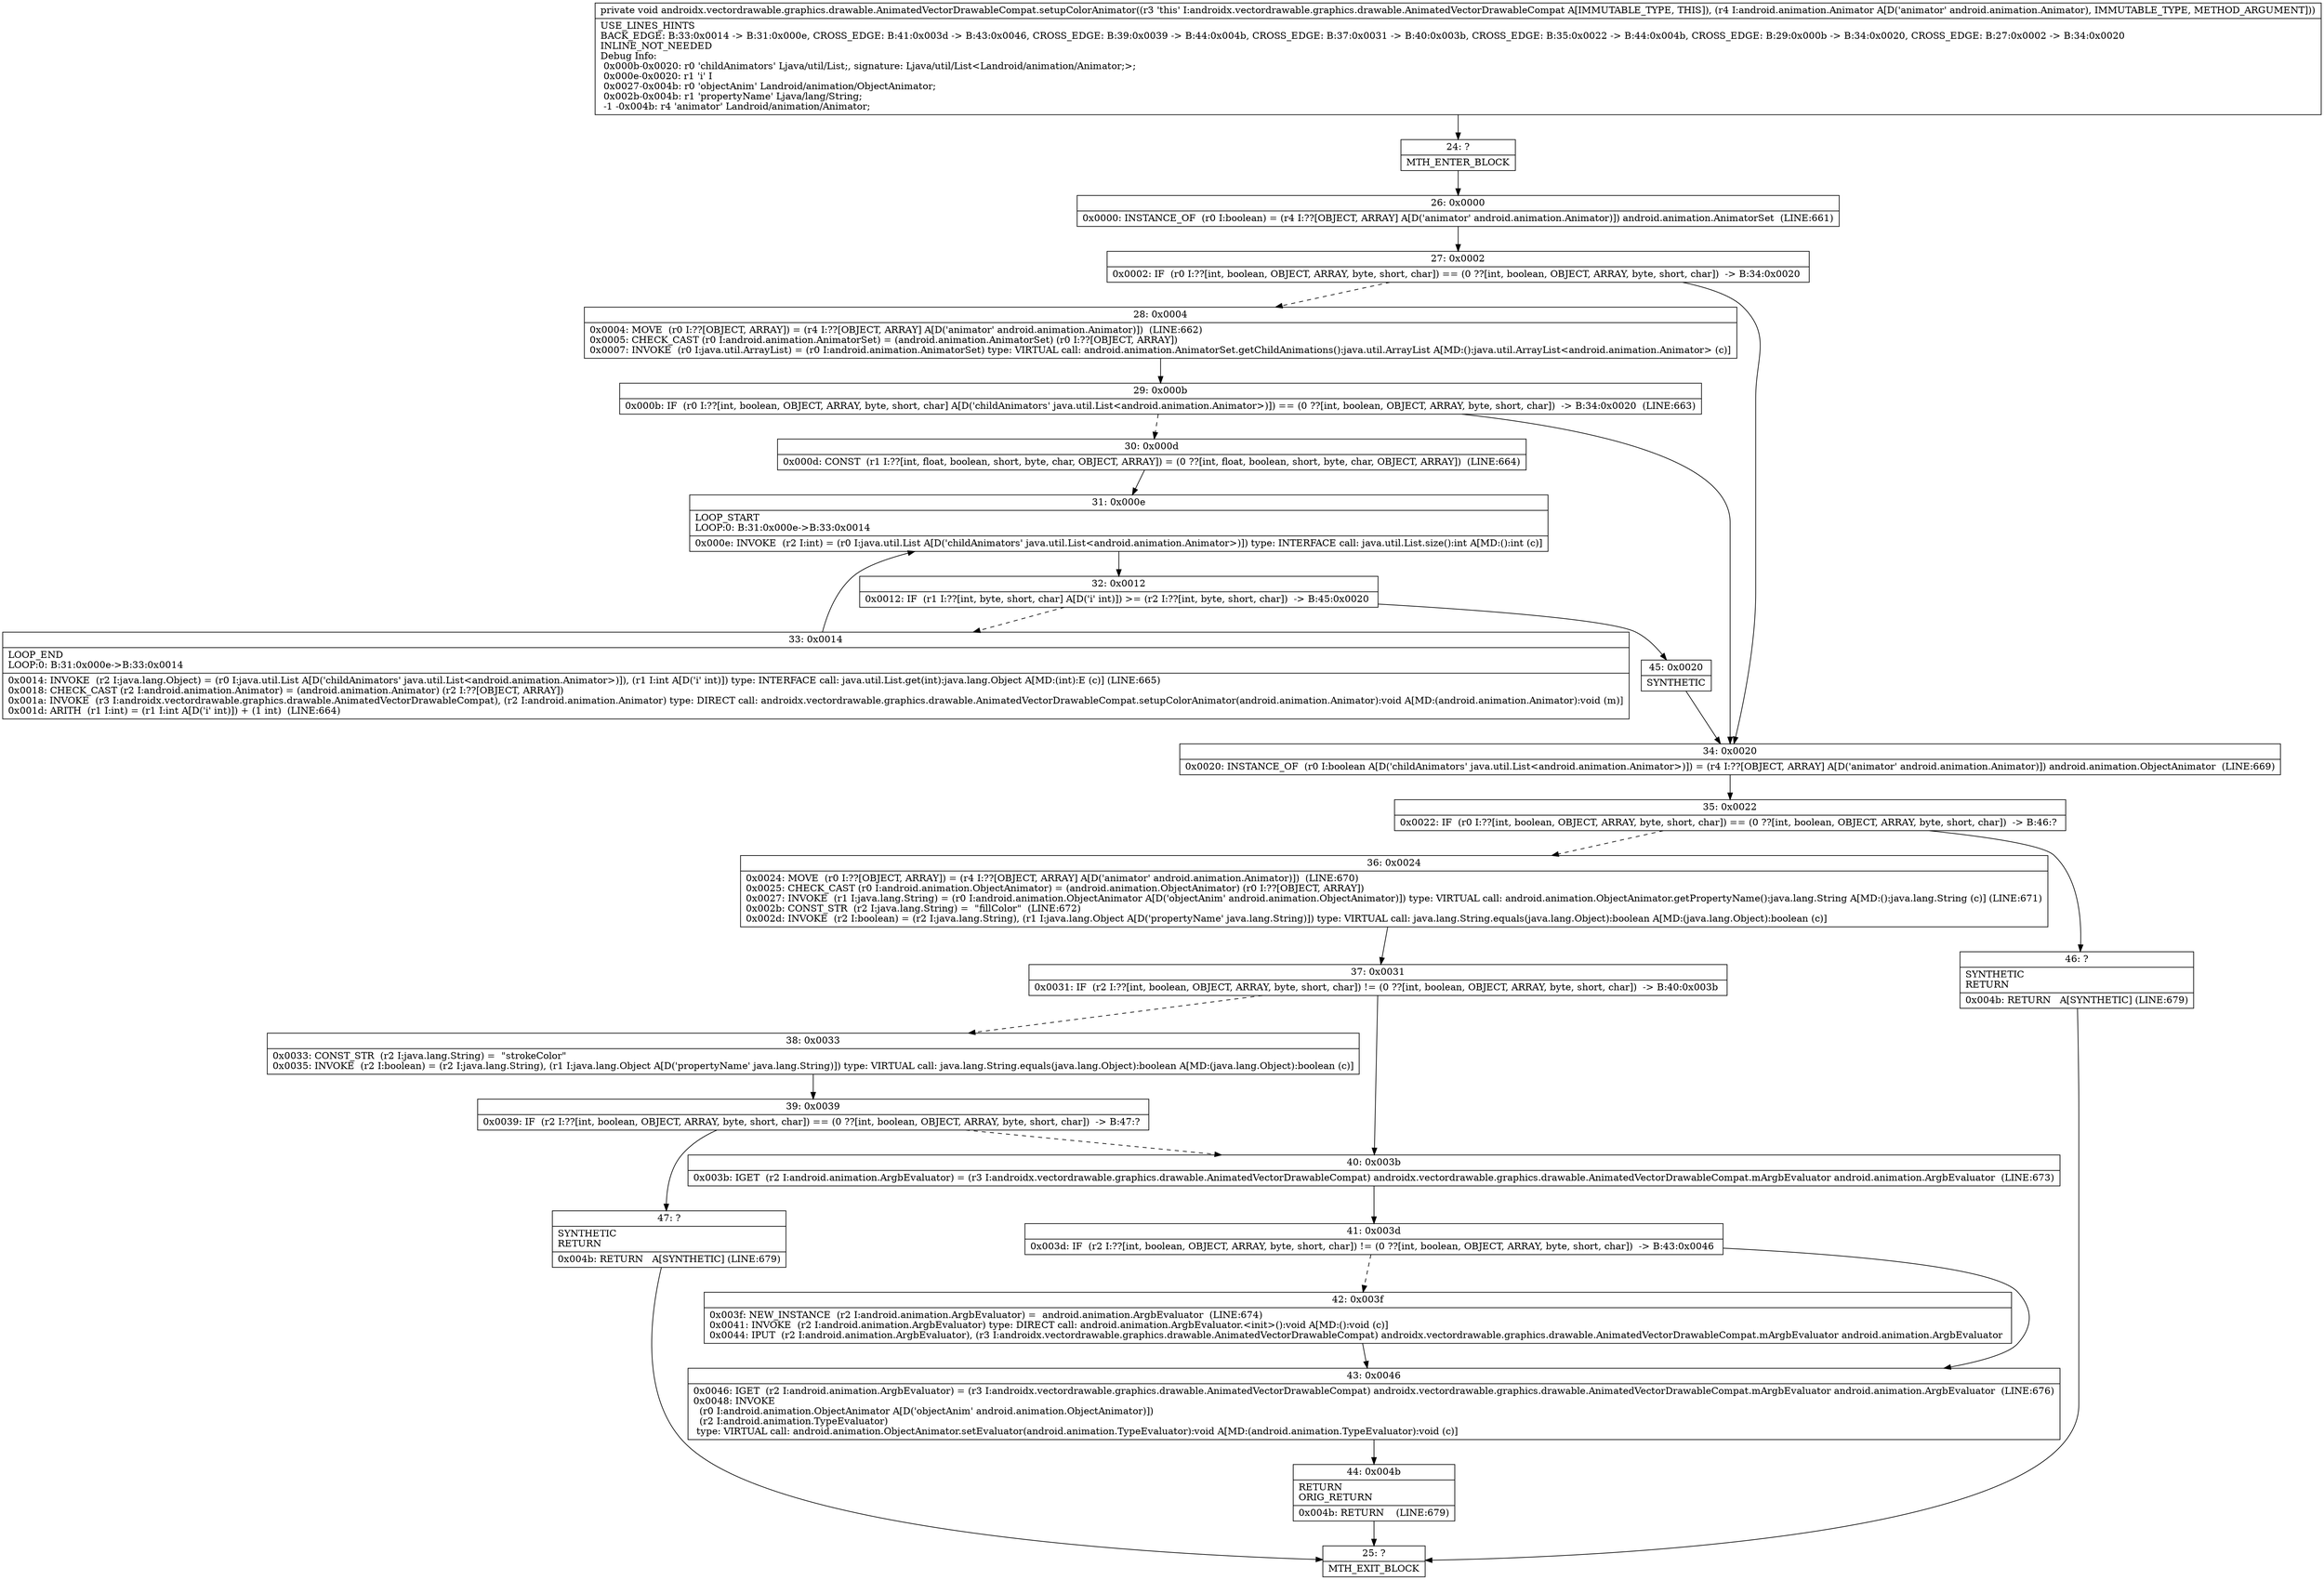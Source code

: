 digraph "CFG forandroidx.vectordrawable.graphics.drawable.AnimatedVectorDrawableCompat.setupColorAnimator(Landroid\/animation\/Animator;)V" {
Node_24 [shape=record,label="{24\:\ ?|MTH_ENTER_BLOCK\l}"];
Node_26 [shape=record,label="{26\:\ 0x0000|0x0000: INSTANCE_OF  (r0 I:boolean) = (r4 I:??[OBJECT, ARRAY] A[D('animator' android.animation.Animator)]) android.animation.AnimatorSet  (LINE:661)\l}"];
Node_27 [shape=record,label="{27\:\ 0x0002|0x0002: IF  (r0 I:??[int, boolean, OBJECT, ARRAY, byte, short, char]) == (0 ??[int, boolean, OBJECT, ARRAY, byte, short, char])  \-\> B:34:0x0020 \l}"];
Node_28 [shape=record,label="{28\:\ 0x0004|0x0004: MOVE  (r0 I:??[OBJECT, ARRAY]) = (r4 I:??[OBJECT, ARRAY] A[D('animator' android.animation.Animator)])  (LINE:662)\l0x0005: CHECK_CAST (r0 I:android.animation.AnimatorSet) = (android.animation.AnimatorSet) (r0 I:??[OBJECT, ARRAY]) \l0x0007: INVOKE  (r0 I:java.util.ArrayList) = (r0 I:android.animation.AnimatorSet) type: VIRTUAL call: android.animation.AnimatorSet.getChildAnimations():java.util.ArrayList A[MD:():java.util.ArrayList\<android.animation.Animator\> (c)]\l}"];
Node_29 [shape=record,label="{29\:\ 0x000b|0x000b: IF  (r0 I:??[int, boolean, OBJECT, ARRAY, byte, short, char] A[D('childAnimators' java.util.List\<android.animation.Animator\>)]) == (0 ??[int, boolean, OBJECT, ARRAY, byte, short, char])  \-\> B:34:0x0020  (LINE:663)\l}"];
Node_30 [shape=record,label="{30\:\ 0x000d|0x000d: CONST  (r1 I:??[int, float, boolean, short, byte, char, OBJECT, ARRAY]) = (0 ??[int, float, boolean, short, byte, char, OBJECT, ARRAY])  (LINE:664)\l}"];
Node_31 [shape=record,label="{31\:\ 0x000e|LOOP_START\lLOOP:0: B:31:0x000e\-\>B:33:0x0014\l|0x000e: INVOKE  (r2 I:int) = (r0 I:java.util.List A[D('childAnimators' java.util.List\<android.animation.Animator\>)]) type: INTERFACE call: java.util.List.size():int A[MD:():int (c)]\l}"];
Node_32 [shape=record,label="{32\:\ 0x0012|0x0012: IF  (r1 I:??[int, byte, short, char] A[D('i' int)]) \>= (r2 I:??[int, byte, short, char])  \-\> B:45:0x0020 \l}"];
Node_33 [shape=record,label="{33\:\ 0x0014|LOOP_END\lLOOP:0: B:31:0x000e\-\>B:33:0x0014\l|0x0014: INVOKE  (r2 I:java.lang.Object) = (r0 I:java.util.List A[D('childAnimators' java.util.List\<android.animation.Animator\>)]), (r1 I:int A[D('i' int)]) type: INTERFACE call: java.util.List.get(int):java.lang.Object A[MD:(int):E (c)] (LINE:665)\l0x0018: CHECK_CAST (r2 I:android.animation.Animator) = (android.animation.Animator) (r2 I:??[OBJECT, ARRAY]) \l0x001a: INVOKE  (r3 I:androidx.vectordrawable.graphics.drawable.AnimatedVectorDrawableCompat), (r2 I:android.animation.Animator) type: DIRECT call: androidx.vectordrawable.graphics.drawable.AnimatedVectorDrawableCompat.setupColorAnimator(android.animation.Animator):void A[MD:(android.animation.Animator):void (m)]\l0x001d: ARITH  (r1 I:int) = (r1 I:int A[D('i' int)]) + (1 int)  (LINE:664)\l}"];
Node_45 [shape=record,label="{45\:\ 0x0020|SYNTHETIC\l}"];
Node_34 [shape=record,label="{34\:\ 0x0020|0x0020: INSTANCE_OF  (r0 I:boolean A[D('childAnimators' java.util.List\<android.animation.Animator\>)]) = (r4 I:??[OBJECT, ARRAY] A[D('animator' android.animation.Animator)]) android.animation.ObjectAnimator  (LINE:669)\l}"];
Node_35 [shape=record,label="{35\:\ 0x0022|0x0022: IF  (r0 I:??[int, boolean, OBJECT, ARRAY, byte, short, char]) == (0 ??[int, boolean, OBJECT, ARRAY, byte, short, char])  \-\> B:46:? \l}"];
Node_36 [shape=record,label="{36\:\ 0x0024|0x0024: MOVE  (r0 I:??[OBJECT, ARRAY]) = (r4 I:??[OBJECT, ARRAY] A[D('animator' android.animation.Animator)])  (LINE:670)\l0x0025: CHECK_CAST (r0 I:android.animation.ObjectAnimator) = (android.animation.ObjectAnimator) (r0 I:??[OBJECT, ARRAY]) \l0x0027: INVOKE  (r1 I:java.lang.String) = (r0 I:android.animation.ObjectAnimator A[D('objectAnim' android.animation.ObjectAnimator)]) type: VIRTUAL call: android.animation.ObjectAnimator.getPropertyName():java.lang.String A[MD:():java.lang.String (c)] (LINE:671)\l0x002b: CONST_STR  (r2 I:java.lang.String) =  \"fillColor\"  (LINE:672)\l0x002d: INVOKE  (r2 I:boolean) = (r2 I:java.lang.String), (r1 I:java.lang.Object A[D('propertyName' java.lang.String)]) type: VIRTUAL call: java.lang.String.equals(java.lang.Object):boolean A[MD:(java.lang.Object):boolean (c)]\l}"];
Node_37 [shape=record,label="{37\:\ 0x0031|0x0031: IF  (r2 I:??[int, boolean, OBJECT, ARRAY, byte, short, char]) != (0 ??[int, boolean, OBJECT, ARRAY, byte, short, char])  \-\> B:40:0x003b \l}"];
Node_38 [shape=record,label="{38\:\ 0x0033|0x0033: CONST_STR  (r2 I:java.lang.String) =  \"strokeColor\" \l0x0035: INVOKE  (r2 I:boolean) = (r2 I:java.lang.String), (r1 I:java.lang.Object A[D('propertyName' java.lang.String)]) type: VIRTUAL call: java.lang.String.equals(java.lang.Object):boolean A[MD:(java.lang.Object):boolean (c)]\l}"];
Node_39 [shape=record,label="{39\:\ 0x0039|0x0039: IF  (r2 I:??[int, boolean, OBJECT, ARRAY, byte, short, char]) == (0 ??[int, boolean, OBJECT, ARRAY, byte, short, char])  \-\> B:47:? \l}"];
Node_47 [shape=record,label="{47\:\ ?|SYNTHETIC\lRETURN\l|0x004b: RETURN   A[SYNTHETIC] (LINE:679)\l}"];
Node_25 [shape=record,label="{25\:\ ?|MTH_EXIT_BLOCK\l}"];
Node_40 [shape=record,label="{40\:\ 0x003b|0x003b: IGET  (r2 I:android.animation.ArgbEvaluator) = (r3 I:androidx.vectordrawable.graphics.drawable.AnimatedVectorDrawableCompat) androidx.vectordrawable.graphics.drawable.AnimatedVectorDrawableCompat.mArgbEvaluator android.animation.ArgbEvaluator  (LINE:673)\l}"];
Node_41 [shape=record,label="{41\:\ 0x003d|0x003d: IF  (r2 I:??[int, boolean, OBJECT, ARRAY, byte, short, char]) != (0 ??[int, boolean, OBJECT, ARRAY, byte, short, char])  \-\> B:43:0x0046 \l}"];
Node_42 [shape=record,label="{42\:\ 0x003f|0x003f: NEW_INSTANCE  (r2 I:android.animation.ArgbEvaluator) =  android.animation.ArgbEvaluator  (LINE:674)\l0x0041: INVOKE  (r2 I:android.animation.ArgbEvaluator) type: DIRECT call: android.animation.ArgbEvaluator.\<init\>():void A[MD:():void (c)]\l0x0044: IPUT  (r2 I:android.animation.ArgbEvaluator), (r3 I:androidx.vectordrawable.graphics.drawable.AnimatedVectorDrawableCompat) androidx.vectordrawable.graphics.drawable.AnimatedVectorDrawableCompat.mArgbEvaluator android.animation.ArgbEvaluator \l}"];
Node_43 [shape=record,label="{43\:\ 0x0046|0x0046: IGET  (r2 I:android.animation.ArgbEvaluator) = (r3 I:androidx.vectordrawable.graphics.drawable.AnimatedVectorDrawableCompat) androidx.vectordrawable.graphics.drawable.AnimatedVectorDrawableCompat.mArgbEvaluator android.animation.ArgbEvaluator  (LINE:676)\l0x0048: INVOKE  \l  (r0 I:android.animation.ObjectAnimator A[D('objectAnim' android.animation.ObjectAnimator)])\l  (r2 I:android.animation.TypeEvaluator)\l type: VIRTUAL call: android.animation.ObjectAnimator.setEvaluator(android.animation.TypeEvaluator):void A[MD:(android.animation.TypeEvaluator):void (c)]\l}"];
Node_44 [shape=record,label="{44\:\ 0x004b|RETURN\lORIG_RETURN\l|0x004b: RETURN    (LINE:679)\l}"];
Node_46 [shape=record,label="{46\:\ ?|SYNTHETIC\lRETURN\l|0x004b: RETURN   A[SYNTHETIC] (LINE:679)\l}"];
MethodNode[shape=record,label="{private void androidx.vectordrawable.graphics.drawable.AnimatedVectorDrawableCompat.setupColorAnimator((r3 'this' I:androidx.vectordrawable.graphics.drawable.AnimatedVectorDrawableCompat A[IMMUTABLE_TYPE, THIS]), (r4 I:android.animation.Animator A[D('animator' android.animation.Animator), IMMUTABLE_TYPE, METHOD_ARGUMENT]))  | USE_LINES_HINTS\lBACK_EDGE: B:33:0x0014 \-\> B:31:0x000e, CROSS_EDGE: B:41:0x003d \-\> B:43:0x0046, CROSS_EDGE: B:39:0x0039 \-\> B:44:0x004b, CROSS_EDGE: B:37:0x0031 \-\> B:40:0x003b, CROSS_EDGE: B:35:0x0022 \-\> B:44:0x004b, CROSS_EDGE: B:29:0x000b \-\> B:34:0x0020, CROSS_EDGE: B:27:0x0002 \-\> B:34:0x0020\lINLINE_NOT_NEEDED\lDebug Info:\l  0x000b\-0x0020: r0 'childAnimators' Ljava\/util\/List;, signature: Ljava\/util\/List\<Landroid\/animation\/Animator;\>;\l  0x000e\-0x0020: r1 'i' I\l  0x0027\-0x004b: r0 'objectAnim' Landroid\/animation\/ObjectAnimator;\l  0x002b\-0x004b: r1 'propertyName' Ljava\/lang\/String;\l  \-1 \-0x004b: r4 'animator' Landroid\/animation\/Animator;\l}"];
MethodNode -> Node_24;Node_24 -> Node_26;
Node_26 -> Node_27;
Node_27 -> Node_28[style=dashed];
Node_27 -> Node_34;
Node_28 -> Node_29;
Node_29 -> Node_30[style=dashed];
Node_29 -> Node_34;
Node_30 -> Node_31;
Node_31 -> Node_32;
Node_32 -> Node_33[style=dashed];
Node_32 -> Node_45;
Node_33 -> Node_31;
Node_45 -> Node_34;
Node_34 -> Node_35;
Node_35 -> Node_36[style=dashed];
Node_35 -> Node_46;
Node_36 -> Node_37;
Node_37 -> Node_38[style=dashed];
Node_37 -> Node_40;
Node_38 -> Node_39;
Node_39 -> Node_40[style=dashed];
Node_39 -> Node_47;
Node_47 -> Node_25;
Node_40 -> Node_41;
Node_41 -> Node_42[style=dashed];
Node_41 -> Node_43;
Node_42 -> Node_43;
Node_43 -> Node_44;
Node_44 -> Node_25;
Node_46 -> Node_25;
}

